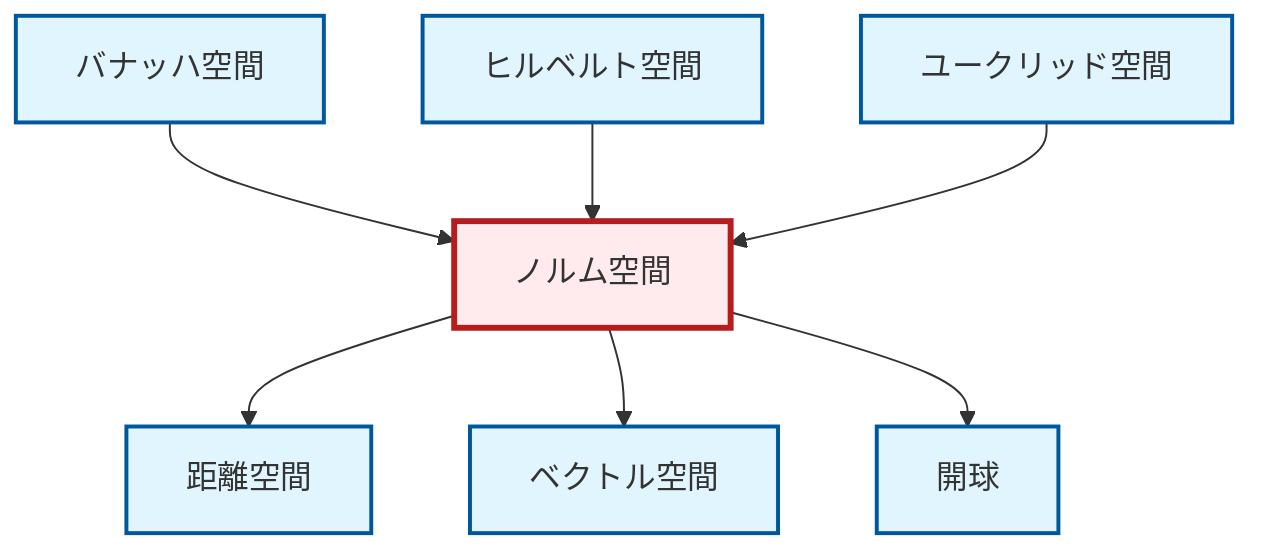 graph TD
    classDef definition fill:#e1f5fe,stroke:#01579b,stroke-width:2px
    classDef theorem fill:#f3e5f5,stroke:#4a148c,stroke-width:2px
    classDef axiom fill:#fff3e0,stroke:#e65100,stroke-width:2px
    classDef example fill:#e8f5e9,stroke:#1b5e20,stroke-width:2px
    classDef current fill:#ffebee,stroke:#b71c1c,stroke-width:3px
    def-open-ball["開球"]:::definition
    def-metric-space["距離空間"]:::definition
    def-normed-vector-space["ノルム空間"]:::definition
    def-euclidean-space["ユークリッド空間"]:::definition
    def-banach-space["バナッハ空間"]:::definition
    def-hilbert-space["ヒルベルト空間"]:::definition
    def-vector-space["ベクトル空間"]:::definition
    def-normed-vector-space --> def-metric-space
    def-normed-vector-space --> def-vector-space
    def-banach-space --> def-normed-vector-space
    def-normed-vector-space --> def-open-ball
    def-hilbert-space --> def-normed-vector-space
    def-euclidean-space --> def-normed-vector-space
    class def-normed-vector-space current